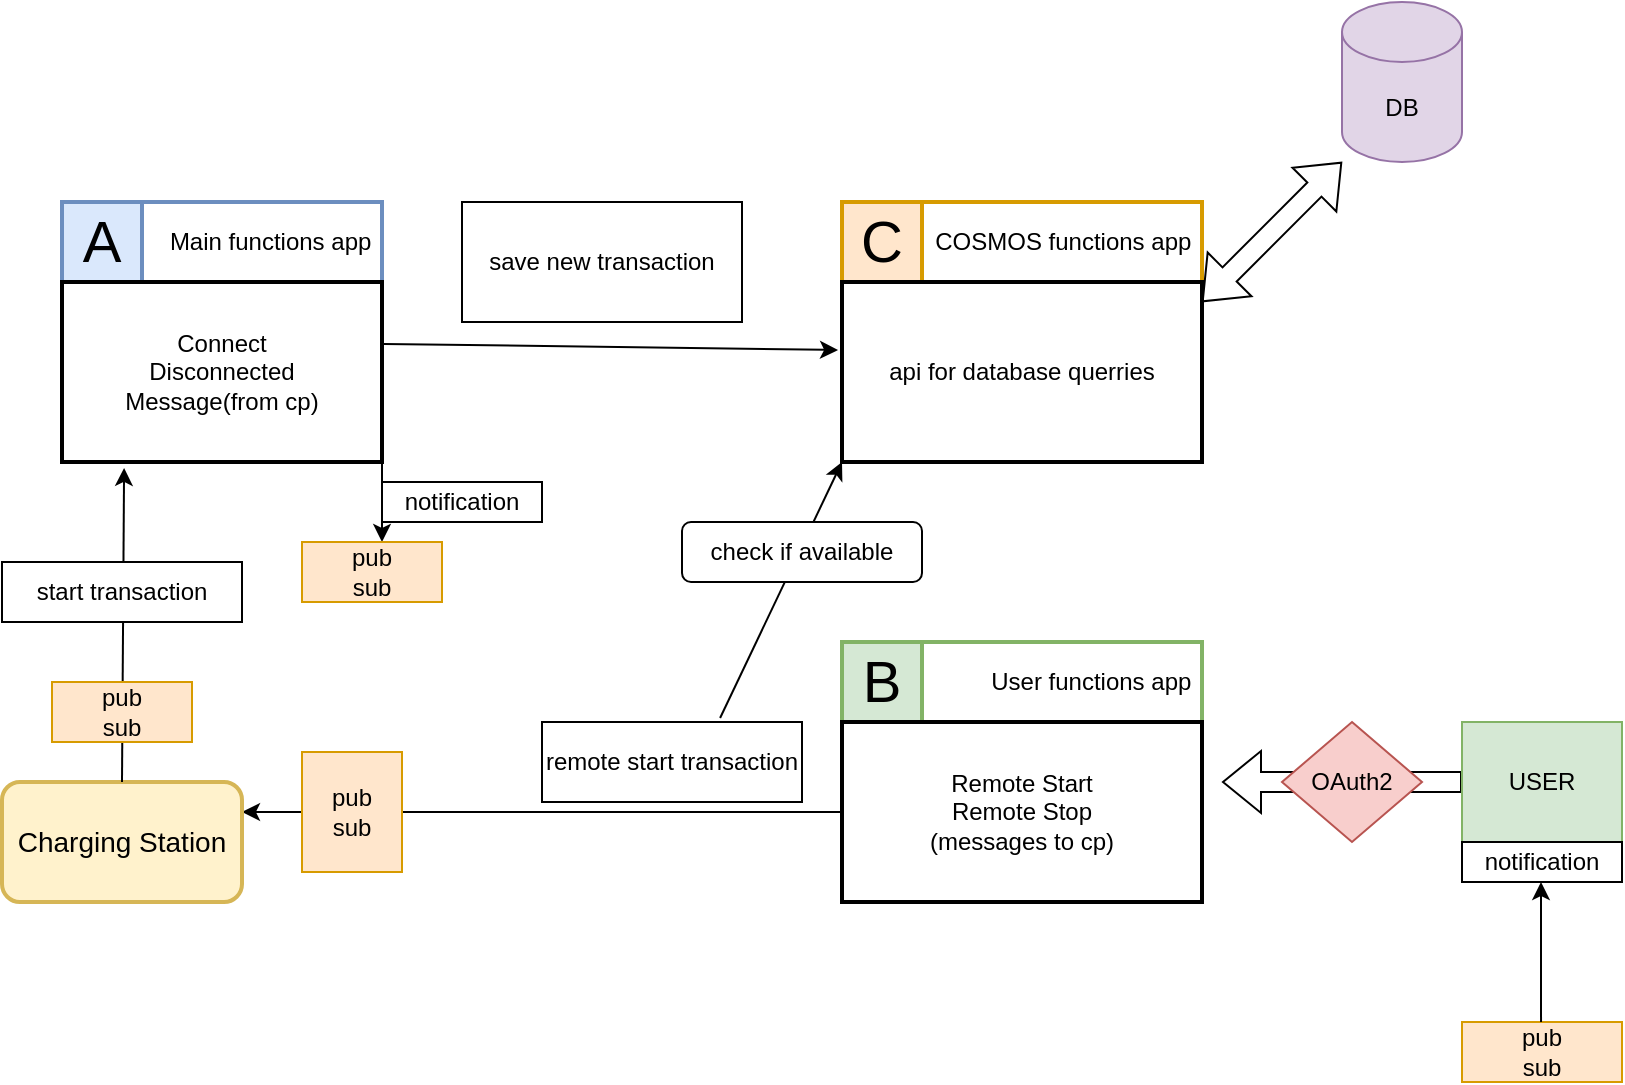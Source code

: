 <mxfile version="22.1.21" type="github">
  <diagram name="Page-1" id="cARtvkOVPwYc7D1P7XL3">
    <mxGraphModel dx="1312" dy="782" grid="1" gridSize="10" guides="1" tooltips="1" connect="1" arrows="1" fold="1" page="1" pageScale="1" pageWidth="850" pageHeight="1100" math="0" shadow="0">
      <root>
        <mxCell id="0" />
        <mxCell id="1" parent="0" />
        <mxCell id="XNC-20Obqiw8UY84pBG5-1" value="&lt;div&gt;Main functions app&amp;nbsp; &lt;br&gt;&lt;/div&gt;" style="rounded=0;whiteSpace=wrap;html=1;align=right;strokeWidth=2;strokeColor=#6C8EBF;" parent="1" vertex="1">
          <mxGeometry x="50" y="310" width="160" height="40" as="geometry" />
        </mxCell>
        <mxCell id="XNC-20Obqiw8UY84pBG5-2" value="&lt;font style=&quot;font-size: 29px;&quot;&gt;A&lt;/font&gt;" style="rounded=0;whiteSpace=wrap;html=1;fillColor=#dae8fc;strokeColor=#6c8ebf;strokeWidth=2;" parent="1" vertex="1">
          <mxGeometry x="50" y="310" width="40" height="40" as="geometry" />
        </mxCell>
        <mxCell id="XNC-20Obqiw8UY84pBG5-3" value="Connect&lt;br&gt;Disconnected&lt;br&gt;Message(from cp)" style="rounded=0;whiteSpace=wrap;html=1;strokeWidth=2;" parent="1" vertex="1">
          <mxGeometry x="50" y="350" width="160" height="90" as="geometry" />
        </mxCell>
        <mxCell id="XNC-20Obqiw8UY84pBG5-12" value="&lt;div&gt;User functions app&amp;nbsp; &lt;br&gt;&lt;/div&gt;" style="rounded=0;whiteSpace=wrap;html=1;align=right;strokeWidth=2;strokeColor=#82B366;" parent="1" vertex="1">
          <mxGeometry x="440" y="530" width="180" height="40" as="geometry" />
        </mxCell>
        <mxCell id="XNC-20Obqiw8UY84pBG5-13" value="&lt;font style=&quot;font-size: 29px;&quot;&gt;B&lt;/font&gt;" style="rounded=0;whiteSpace=wrap;html=1;fillColor=#d5e8d4;strokeColor=#82B366;strokeWidth=2;" parent="1" vertex="1">
          <mxGeometry x="440" y="530" width="40" height="40" as="geometry" />
        </mxCell>
        <mxCell id="XNC-20Obqiw8UY84pBG5-21" style="edgeStyle=orthogonalEdgeStyle;rounded=0;orthogonalLoop=1;jettySize=auto;html=1;entryX=1;entryY=0.25;entryDx=0;entryDy=0;" parent="1" source="XNC-20Obqiw8UY84pBG5-14" target="XNC-20Obqiw8UY84pBG5-19" edge="1">
          <mxGeometry relative="1" as="geometry">
            <mxPoint x="260" y="615" as="targetPoint" />
          </mxGeometry>
        </mxCell>
        <mxCell id="XNC-20Obqiw8UY84pBG5-14" value="Remote Start &lt;br&gt;Remote Stop&lt;br&gt;(messages to cp)" style="rounded=0;whiteSpace=wrap;html=1;strokeWidth=2;" parent="1" vertex="1">
          <mxGeometry x="440" y="570" width="180" height="90" as="geometry" />
        </mxCell>
        <mxCell id="XNC-20Obqiw8UY84pBG5-15" value="&lt;div&gt;COSMOS functions app&amp;nbsp; &lt;br&gt;&lt;/div&gt;" style="rounded=0;whiteSpace=wrap;html=1;align=right;strokeWidth=2;strokeColor=#D79B00;" parent="1" vertex="1">
          <mxGeometry x="440" y="310" width="180" height="40" as="geometry" />
        </mxCell>
        <mxCell id="XNC-20Obqiw8UY84pBG5-16" value="&lt;font style=&quot;font-size: 29px;&quot;&gt;C&lt;/font&gt;" style="rounded=0;whiteSpace=wrap;html=1;fillColor=#ffe6cc;strokeColor=#d79b00;strokeWidth=2;" parent="1" vertex="1">
          <mxGeometry x="440" y="310" width="40" height="40" as="geometry" />
        </mxCell>
        <mxCell id="XNC-20Obqiw8UY84pBG5-17" value="api for database querries" style="rounded=0;whiteSpace=wrap;html=1;strokeWidth=2;" parent="1" vertex="1">
          <mxGeometry x="440" y="350" width="180" height="90" as="geometry" />
        </mxCell>
        <mxCell id="XNC-20Obqiw8UY84pBG5-19" value="Charging Station&lt;br style=&quot;font-size: 14px;&quot;&gt;" style="rounded=1;whiteSpace=wrap;html=1;strokeWidth=2;fontSize=14;fillColor=#fff2cc;strokeColor=#d6b656;" parent="1" vertex="1">
          <mxGeometry x="20" y="600" width="120" height="60" as="geometry" />
        </mxCell>
        <mxCell id="XNC-20Obqiw8UY84pBG5-23" value="remote start transaction" style="rounded=0;whiteSpace=wrap;html=1;" parent="1" vertex="1">
          <mxGeometry x="290" y="570" width="130" height="40" as="geometry" />
        </mxCell>
        <mxCell id="XNC-20Obqiw8UY84pBG5-24" value="" style="endArrow=classic;html=1;rounded=0;entryX=0;entryY=1;entryDx=0;entryDy=0;exitX=0.685;exitY=-0.05;exitDx=0;exitDy=0;exitPerimeter=0;" parent="1" source="XNC-20Obqiw8UY84pBG5-23" target="XNC-20Obqiw8UY84pBG5-17" edge="1">
          <mxGeometry width="50" height="50" relative="1" as="geometry">
            <mxPoint x="260" y="560" as="sourcePoint" />
            <mxPoint x="450" y="460" as="targetPoint" />
          </mxGeometry>
        </mxCell>
        <mxCell id="XNC-20Obqiw8UY84pBG5-25" value="check if available" style="rounded=1;whiteSpace=wrap;html=1;" parent="1" vertex="1">
          <mxGeometry x="360" y="470" width="120" height="30" as="geometry" />
        </mxCell>
        <mxCell id="XNC-20Obqiw8UY84pBG5-26" value="" style="endArrow=classic;html=1;rounded=0;exitX=0.5;exitY=0;exitDx=0;exitDy=0;entryX=0.194;entryY=1.033;entryDx=0;entryDy=0;entryPerimeter=0;" parent="1" source="XNC-20Obqiw8UY84pBG5-19" target="XNC-20Obqiw8UY84pBG5-3" edge="1">
          <mxGeometry width="50" height="50" relative="1" as="geometry">
            <mxPoint x="400" y="510" as="sourcePoint" />
            <mxPoint x="450" y="460" as="targetPoint" />
          </mxGeometry>
        </mxCell>
        <mxCell id="XNC-20Obqiw8UY84pBG5-27" value="start transaction" style="rounded=0;whiteSpace=wrap;html=1;" parent="1" vertex="1">
          <mxGeometry x="20" y="490" width="120" height="30" as="geometry" />
        </mxCell>
        <mxCell id="XNC-20Obqiw8UY84pBG5-28" value="" style="endArrow=classic;html=1;rounded=0;exitX=1.006;exitY=0.344;exitDx=0;exitDy=0;exitPerimeter=0;entryX=-0.011;entryY=0.378;entryDx=0;entryDy=0;entryPerimeter=0;" parent="1" source="XNC-20Obqiw8UY84pBG5-3" target="XNC-20Obqiw8UY84pBG5-17" edge="1">
          <mxGeometry width="50" height="50" relative="1" as="geometry">
            <mxPoint x="400" y="510" as="sourcePoint" />
            <mxPoint x="450" y="460" as="targetPoint" />
          </mxGeometry>
        </mxCell>
        <mxCell id="XNC-20Obqiw8UY84pBG5-29" value="save new transaction" style="rounded=0;whiteSpace=wrap;html=1;" parent="1" vertex="1">
          <mxGeometry x="250" y="310" width="140" height="60" as="geometry" />
        </mxCell>
        <mxCell id="XNC-20Obqiw8UY84pBG5-30" value="DB" style="shape=cylinder3;whiteSpace=wrap;html=1;boundedLbl=1;backgroundOutline=1;size=15;fillColor=#e1d5e7;strokeColor=#9673a6;" parent="1" vertex="1">
          <mxGeometry x="690" y="210" width="60" height="80" as="geometry" />
        </mxCell>
        <mxCell id="XNC-20Obqiw8UY84pBG5-32" value="" style="shape=flexArrow;endArrow=classic;startArrow=classic;html=1;rounded=0;" parent="1" edge="1">
          <mxGeometry width="100" height="100" relative="1" as="geometry">
            <mxPoint x="620" y="360" as="sourcePoint" />
            <mxPoint x="690" y="290" as="targetPoint" />
          </mxGeometry>
        </mxCell>
        <mxCell id="XNC-20Obqiw8UY84pBG5-35" value="" style="shape=flexArrow;endArrow=classic;html=1;rounded=0;" parent="1" source="XNC-20Obqiw8UY84pBG5-33" edge="1">
          <mxGeometry width="50" height="50" relative="1" as="geometry">
            <mxPoint x="780" y="600" as="sourcePoint" />
            <mxPoint x="630" y="600" as="targetPoint" />
          </mxGeometry>
        </mxCell>
        <mxCell id="XNC-20Obqiw8UY84pBG5-36" value="" style="shape=flexArrow;endArrow=classic;html=1;rounded=0;" parent="1" target="XNC-20Obqiw8UY84pBG5-33" edge="1">
          <mxGeometry width="50" height="50" relative="1" as="geometry">
            <mxPoint x="820" y="600" as="sourcePoint" />
            <mxPoint x="670" y="600" as="targetPoint" />
          </mxGeometry>
        </mxCell>
        <mxCell id="XNC-20Obqiw8UY84pBG5-33" value="USER" style="rounded=0;whiteSpace=wrap;html=1;fillColor=#d5e8d4;strokeColor=#82b366;" parent="1" vertex="1">
          <mxGeometry x="750" y="570" width="80" height="60" as="geometry" />
        </mxCell>
        <mxCell id="XNC-20Obqiw8UY84pBG5-37" value="pub&lt;br&gt;sub" style="rounded=0;whiteSpace=wrap;html=1;fillColor=#ffe6cc;strokeColor=#d79b00;" parent="1" vertex="1">
          <mxGeometry x="170" y="585" width="50" height="60" as="geometry" />
        </mxCell>
        <mxCell id="Wz1nyd0PxhQNguNlYlhr-1" value="pub&lt;br&gt;sub" style="rounded=0;whiteSpace=wrap;html=1;fillColor=#ffe6cc;strokeColor=#d79b00;" parent="1" vertex="1">
          <mxGeometry x="45" y="550" width="70" height="30" as="geometry" />
        </mxCell>
        <mxCell id="Wz1nyd0PxhQNguNlYlhr-3" value="" style="endArrow=classic;html=1;rounded=0;exitX=1;exitY=1;exitDx=0;exitDy=0;" parent="1" source="XNC-20Obqiw8UY84pBG5-3" edge="1">
          <mxGeometry width="50" height="50" relative="1" as="geometry">
            <mxPoint x="290" y="580" as="sourcePoint" />
            <mxPoint x="210" y="480" as="targetPoint" />
          </mxGeometry>
        </mxCell>
        <mxCell id="Wz1nyd0PxhQNguNlYlhr-4" value="pub&lt;br&gt;sub" style="rounded=0;whiteSpace=wrap;html=1;fillColor=#ffe6cc;strokeColor=#d79b00;" parent="1" vertex="1">
          <mxGeometry x="170" y="480" width="70" height="30" as="geometry" />
        </mxCell>
        <mxCell id="Wz1nyd0PxhQNguNlYlhr-5" value="notification" style="rounded=0;whiteSpace=wrap;html=1;" parent="1" vertex="1">
          <mxGeometry x="210" y="450" width="80" height="20" as="geometry" />
        </mxCell>
        <mxCell id="Wz1nyd0PxhQNguNlYlhr-6" value="pub&lt;br&gt;sub" style="rounded=0;whiteSpace=wrap;html=1;fillColor=#ffe6cc;strokeColor=#d79b00;" parent="1" vertex="1">
          <mxGeometry x="750" y="720" width="80" height="30" as="geometry" />
        </mxCell>
        <mxCell id="Wz1nyd0PxhQNguNlYlhr-8" value="notification" style="rounded=0;whiteSpace=wrap;html=1;" parent="1" vertex="1">
          <mxGeometry x="750" y="630" width="80" height="20" as="geometry" />
        </mxCell>
        <mxCell id="KZ-18hKqqCAP9OgMc_ag-1" value="OAuth2" style="rhombus;whiteSpace=wrap;html=1;fillColor=#f8cecc;strokeColor=#b85450;" parent="1" vertex="1">
          <mxGeometry x="660" y="570" width="70" height="60" as="geometry" />
        </mxCell>
        <mxCell id="p1cIW0xKoObFkmjFwGle-2" value="" style="endArrow=classic;html=1;rounded=0;exitX=0.494;exitY=0;exitDx=0;exitDy=0;exitPerimeter=0;" edge="1" parent="1" source="Wz1nyd0PxhQNguNlYlhr-6">
          <mxGeometry width="50" height="50" relative="1" as="geometry">
            <mxPoint x="789.5" y="710" as="sourcePoint" />
            <mxPoint x="789.5" y="650" as="targetPoint" />
          </mxGeometry>
        </mxCell>
      </root>
    </mxGraphModel>
  </diagram>
</mxfile>
